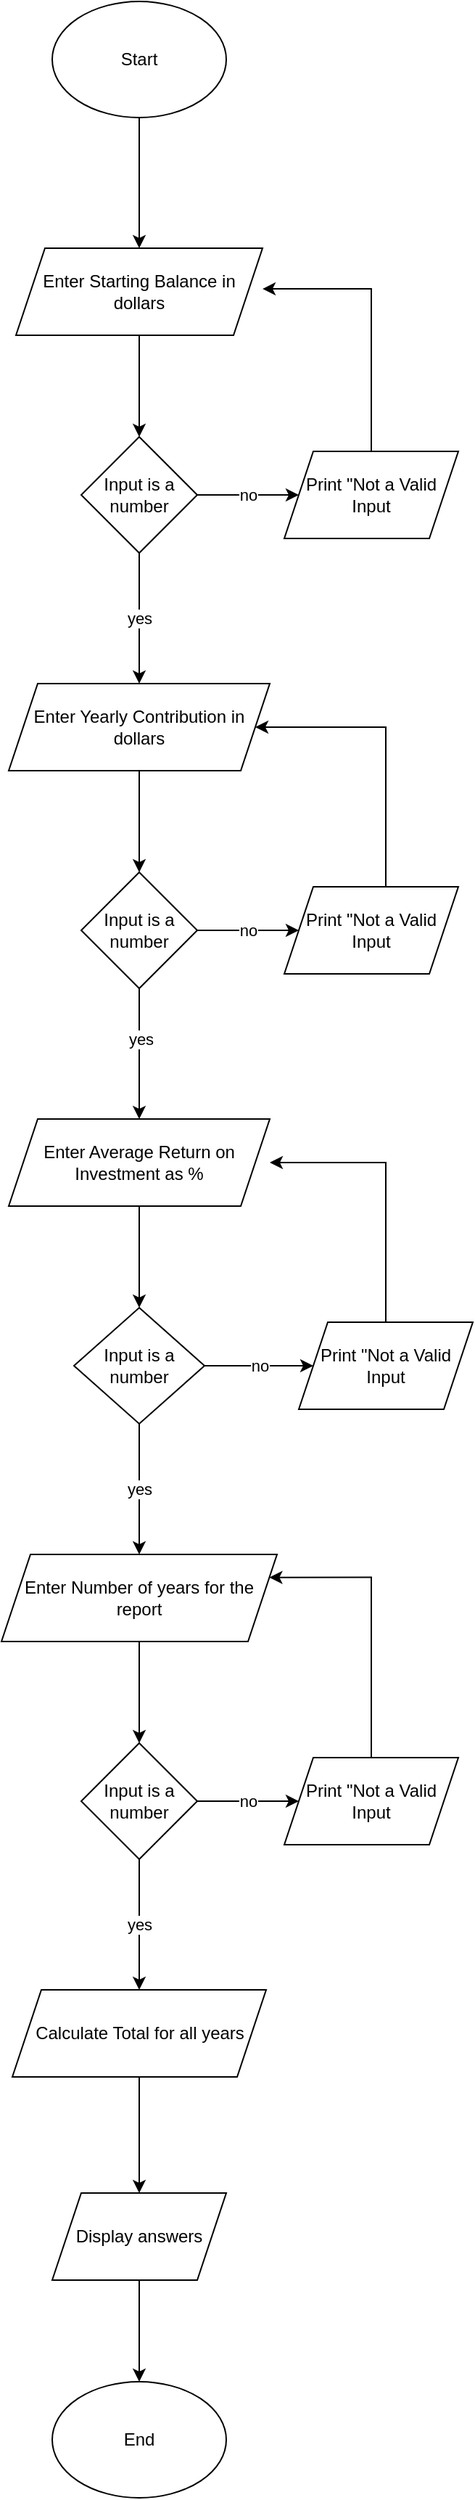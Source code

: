 <mxfile version="13.7.3" type="github">
  <diagram id="ww8oA32lZx4_oMnoj7u3" name="Page-1">
    <mxGraphModel dx="782" dy="475" grid="1" gridSize="10" guides="1" tooltips="1" connect="1" arrows="1" fold="1" page="1" pageScale="1" pageWidth="850" pageHeight="1100" math="0" shadow="0">
      <root>
        <mxCell id="0" />
        <mxCell id="1" parent="0" />
        <mxCell id="jBAg-kV6ZiIzho9F9cjQ-3" value="" style="edgeStyle=orthogonalEdgeStyle;rounded=0;orthogonalLoop=1;jettySize=auto;html=1;" edge="1" parent="1" source="jBAg-kV6ZiIzho9F9cjQ-1" target="jBAg-kV6ZiIzho9F9cjQ-2">
          <mxGeometry relative="1" as="geometry">
            <Array as="points">
              <mxPoint x="210" y="200" />
              <mxPoint x="210" y="200" />
            </Array>
          </mxGeometry>
        </mxCell>
        <mxCell id="jBAg-kV6ZiIzho9F9cjQ-1" value="Start" style="ellipse;whiteSpace=wrap;html=1;" vertex="1" parent="1">
          <mxGeometry x="150" y="50" width="120" height="80" as="geometry" />
        </mxCell>
        <mxCell id="jBAg-kV6ZiIzho9F9cjQ-5" value="" style="edgeStyle=orthogonalEdgeStyle;rounded=0;orthogonalLoop=1;jettySize=auto;html=1;" edge="1" parent="1" source="jBAg-kV6ZiIzho9F9cjQ-2" target="jBAg-kV6ZiIzho9F9cjQ-4">
          <mxGeometry relative="1" as="geometry" />
        </mxCell>
        <mxCell id="jBAg-kV6ZiIzho9F9cjQ-2" value="Enter Starting Balance in dollars" style="shape=parallelogram;perimeter=parallelogramPerimeter;whiteSpace=wrap;html=1;fixedSize=1;" vertex="1" parent="1">
          <mxGeometry x="125" y="220" width="170" height="60" as="geometry" />
        </mxCell>
        <mxCell id="jBAg-kV6ZiIzho9F9cjQ-7" value="no" style="edgeStyle=orthogonalEdgeStyle;rounded=0;orthogonalLoop=1;jettySize=auto;html=1;" edge="1" parent="1" source="jBAg-kV6ZiIzho9F9cjQ-4" target="jBAg-kV6ZiIzho9F9cjQ-6">
          <mxGeometry relative="1" as="geometry" />
        </mxCell>
        <mxCell id="jBAg-kV6ZiIzho9F9cjQ-10" value="yes" style="edgeStyle=orthogonalEdgeStyle;rounded=0;orthogonalLoop=1;jettySize=auto;html=1;" edge="1" parent="1" source="jBAg-kV6ZiIzho9F9cjQ-4" target="jBAg-kV6ZiIzho9F9cjQ-9">
          <mxGeometry relative="1" as="geometry" />
        </mxCell>
        <mxCell id="jBAg-kV6ZiIzho9F9cjQ-4" value="Input is a number" style="rhombus;whiteSpace=wrap;html=1;" vertex="1" parent="1">
          <mxGeometry x="170" y="350" width="80" height="80" as="geometry" />
        </mxCell>
        <mxCell id="jBAg-kV6ZiIzho9F9cjQ-8" style="edgeStyle=orthogonalEdgeStyle;rounded=0;orthogonalLoop=1;jettySize=auto;html=1;exitX=0.5;exitY=0;exitDx=0;exitDy=0;entryX=1;entryY=0.467;entryDx=0;entryDy=0;entryPerimeter=0;" edge="1" parent="1" source="jBAg-kV6ZiIzho9F9cjQ-6" target="jBAg-kV6ZiIzho9F9cjQ-2">
          <mxGeometry relative="1" as="geometry" />
        </mxCell>
        <mxCell id="jBAg-kV6ZiIzho9F9cjQ-6" value="Print &quot;Not a Valid Input" style="shape=parallelogram;perimeter=parallelogramPerimeter;whiteSpace=wrap;html=1;fixedSize=1;" vertex="1" parent="1">
          <mxGeometry x="310" y="360" width="120" height="60" as="geometry" />
        </mxCell>
        <mxCell id="jBAg-kV6ZiIzho9F9cjQ-12" value="" style="edgeStyle=orthogonalEdgeStyle;rounded=0;orthogonalLoop=1;jettySize=auto;html=1;" edge="1" parent="1" source="jBAg-kV6ZiIzho9F9cjQ-9" target="jBAg-kV6ZiIzho9F9cjQ-11">
          <mxGeometry relative="1" as="geometry" />
        </mxCell>
        <mxCell id="jBAg-kV6ZiIzho9F9cjQ-9" value="Enter Yearly Contribution in dollars" style="shape=parallelogram;perimeter=parallelogramPerimeter;whiteSpace=wrap;html=1;fixedSize=1;" vertex="1" parent="1">
          <mxGeometry x="120" y="520" width="180" height="60" as="geometry" />
        </mxCell>
        <mxCell id="jBAg-kV6ZiIzho9F9cjQ-14" value="no" style="edgeStyle=orthogonalEdgeStyle;rounded=0;orthogonalLoop=1;jettySize=auto;html=1;" edge="1" parent="1" source="jBAg-kV6ZiIzho9F9cjQ-11" target="jBAg-kV6ZiIzho9F9cjQ-13">
          <mxGeometry relative="1" as="geometry" />
        </mxCell>
        <mxCell id="jBAg-kV6ZiIzho9F9cjQ-16" value="" style="edgeStyle=orthogonalEdgeStyle;rounded=0;orthogonalLoop=1;jettySize=auto;html=1;" edge="1" parent="1" source="jBAg-kV6ZiIzho9F9cjQ-11" target="jBAg-kV6ZiIzho9F9cjQ-15">
          <mxGeometry relative="1" as="geometry" />
        </mxCell>
        <mxCell id="jBAg-kV6ZiIzho9F9cjQ-17" value="yes" style="edgeLabel;html=1;align=center;verticalAlign=middle;resizable=0;points=[];" vertex="1" connectable="0" parent="jBAg-kV6ZiIzho9F9cjQ-16">
          <mxGeometry x="-0.23" y="1" relative="1" as="geometry">
            <mxPoint as="offset" />
          </mxGeometry>
        </mxCell>
        <mxCell id="jBAg-kV6ZiIzho9F9cjQ-11" value="Input is a number" style="rhombus;whiteSpace=wrap;html=1;" vertex="1" parent="1">
          <mxGeometry x="170" y="650" width="80" height="80" as="geometry" />
        </mxCell>
        <mxCell id="jBAg-kV6ZiIzho9F9cjQ-18" style="edgeStyle=orthogonalEdgeStyle;rounded=0;orthogonalLoop=1;jettySize=auto;html=1;exitX=0.5;exitY=0;exitDx=0;exitDy=0;entryX=1;entryY=0.5;entryDx=0;entryDy=0;" edge="1" parent="1" source="jBAg-kV6ZiIzho9F9cjQ-13" target="jBAg-kV6ZiIzho9F9cjQ-9">
          <mxGeometry relative="1" as="geometry">
            <mxPoint x="330" y="542" as="targetPoint" />
            <Array as="points">
              <mxPoint x="380" y="660" />
              <mxPoint x="380" y="550" />
            </Array>
          </mxGeometry>
        </mxCell>
        <mxCell id="jBAg-kV6ZiIzho9F9cjQ-13" value="Print &quot;Not a Valid Input" style="shape=parallelogram;perimeter=parallelogramPerimeter;whiteSpace=wrap;html=1;fixedSize=1;" vertex="1" parent="1">
          <mxGeometry x="310" y="660" width="120" height="60" as="geometry" />
        </mxCell>
        <mxCell id="jBAg-kV6ZiIzho9F9cjQ-20" value="" style="edgeStyle=orthogonalEdgeStyle;rounded=0;orthogonalLoop=1;jettySize=auto;html=1;" edge="1" parent="1" source="jBAg-kV6ZiIzho9F9cjQ-15" target="jBAg-kV6ZiIzho9F9cjQ-19">
          <mxGeometry relative="1" as="geometry" />
        </mxCell>
        <mxCell id="jBAg-kV6ZiIzho9F9cjQ-15" value="Enter Average Return on Investment as %" style="shape=parallelogram;perimeter=parallelogramPerimeter;whiteSpace=wrap;html=1;fixedSize=1;" vertex="1" parent="1">
          <mxGeometry x="120" y="820" width="180" height="60" as="geometry" />
        </mxCell>
        <mxCell id="jBAg-kV6ZiIzho9F9cjQ-22" value="no" style="edgeStyle=orthogonalEdgeStyle;rounded=0;orthogonalLoop=1;jettySize=auto;html=1;" edge="1" parent="1" source="jBAg-kV6ZiIzho9F9cjQ-19" target="jBAg-kV6ZiIzho9F9cjQ-21">
          <mxGeometry relative="1" as="geometry" />
        </mxCell>
        <mxCell id="jBAg-kV6ZiIzho9F9cjQ-24" value="yes" style="edgeStyle=orthogonalEdgeStyle;rounded=0;orthogonalLoop=1;jettySize=auto;html=1;" edge="1" parent="1" source="jBAg-kV6ZiIzho9F9cjQ-19" target="jBAg-kV6ZiIzho9F9cjQ-23">
          <mxGeometry relative="1" as="geometry" />
        </mxCell>
        <mxCell id="jBAg-kV6ZiIzho9F9cjQ-19" value="Input is a number" style="rhombus;whiteSpace=wrap;html=1;" vertex="1" parent="1">
          <mxGeometry x="165" y="950" width="90" height="80" as="geometry" />
        </mxCell>
        <mxCell id="jBAg-kV6ZiIzho9F9cjQ-25" style="edgeStyle=orthogonalEdgeStyle;rounded=0;orthogonalLoop=1;jettySize=auto;html=1;exitX=0.5;exitY=0;exitDx=0;exitDy=0;entryX=1;entryY=0.5;entryDx=0;entryDy=0;entryPerimeter=0;" edge="1" parent="1" source="jBAg-kV6ZiIzho9F9cjQ-21" target="jBAg-kV6ZiIzho9F9cjQ-15">
          <mxGeometry relative="1" as="geometry" />
        </mxCell>
        <mxCell id="jBAg-kV6ZiIzho9F9cjQ-21" value="Print &quot;Not a Valid Input" style="shape=parallelogram;perimeter=parallelogramPerimeter;whiteSpace=wrap;html=1;fixedSize=1;" vertex="1" parent="1">
          <mxGeometry x="320" y="960" width="120" height="60" as="geometry" />
        </mxCell>
        <mxCell id="jBAg-kV6ZiIzho9F9cjQ-27" value="" style="edgeStyle=orthogonalEdgeStyle;rounded=0;orthogonalLoop=1;jettySize=auto;html=1;" edge="1" parent="1" source="jBAg-kV6ZiIzho9F9cjQ-23" target="jBAg-kV6ZiIzho9F9cjQ-26">
          <mxGeometry relative="1" as="geometry" />
        </mxCell>
        <mxCell id="jBAg-kV6ZiIzho9F9cjQ-23" value="Enter Number of years for the report" style="shape=parallelogram;perimeter=parallelogramPerimeter;whiteSpace=wrap;html=1;fixedSize=1;" vertex="1" parent="1">
          <mxGeometry x="115" y="1120" width="190" height="60" as="geometry" />
        </mxCell>
        <mxCell id="jBAg-kV6ZiIzho9F9cjQ-29" value="no" style="edgeStyle=orthogonalEdgeStyle;rounded=0;orthogonalLoop=1;jettySize=auto;html=1;" edge="1" parent="1" source="jBAg-kV6ZiIzho9F9cjQ-26" target="jBAg-kV6ZiIzho9F9cjQ-28">
          <mxGeometry relative="1" as="geometry" />
        </mxCell>
        <mxCell id="jBAg-kV6ZiIzho9F9cjQ-31" value="yes" style="edgeStyle=orthogonalEdgeStyle;rounded=0;orthogonalLoop=1;jettySize=auto;html=1;" edge="1" parent="1" source="jBAg-kV6ZiIzho9F9cjQ-26" target="jBAg-kV6ZiIzho9F9cjQ-30">
          <mxGeometry relative="1" as="geometry" />
        </mxCell>
        <mxCell id="jBAg-kV6ZiIzho9F9cjQ-26" value="Input is a number" style="rhombus;whiteSpace=wrap;html=1;" vertex="1" parent="1">
          <mxGeometry x="170" y="1250" width="80" height="80" as="geometry" />
        </mxCell>
        <mxCell id="jBAg-kV6ZiIzho9F9cjQ-32" style="edgeStyle=orthogonalEdgeStyle;rounded=0;orthogonalLoop=1;jettySize=auto;html=1;exitX=0.5;exitY=0;exitDx=0;exitDy=0;entryX=1;entryY=0.25;entryDx=0;entryDy=0;" edge="1" parent="1" source="jBAg-kV6ZiIzho9F9cjQ-28" target="jBAg-kV6ZiIzho9F9cjQ-23">
          <mxGeometry relative="1" as="geometry">
            <Array as="points">
              <mxPoint x="370" y="1136" />
            </Array>
          </mxGeometry>
        </mxCell>
        <mxCell id="jBAg-kV6ZiIzho9F9cjQ-28" value="Print &quot;Not a Valid Input" style="shape=parallelogram;perimeter=parallelogramPerimeter;whiteSpace=wrap;html=1;fixedSize=1;" vertex="1" parent="1">
          <mxGeometry x="310" y="1260" width="120" height="60" as="geometry" />
        </mxCell>
        <mxCell id="jBAg-kV6ZiIzho9F9cjQ-34" value="" style="edgeStyle=orthogonalEdgeStyle;rounded=0;orthogonalLoop=1;jettySize=auto;html=1;" edge="1" parent="1" source="jBAg-kV6ZiIzho9F9cjQ-30" target="jBAg-kV6ZiIzho9F9cjQ-33">
          <mxGeometry relative="1" as="geometry" />
        </mxCell>
        <mxCell id="jBAg-kV6ZiIzho9F9cjQ-30" value="Calculate Total for all years" style="shape=parallelogram;perimeter=parallelogramPerimeter;whiteSpace=wrap;html=1;fixedSize=1;" vertex="1" parent="1">
          <mxGeometry x="122.5" y="1420" width="175" height="60" as="geometry" />
        </mxCell>
        <mxCell id="jBAg-kV6ZiIzho9F9cjQ-36" value="" style="edgeStyle=orthogonalEdgeStyle;rounded=0;orthogonalLoop=1;jettySize=auto;html=1;" edge="1" parent="1" source="jBAg-kV6ZiIzho9F9cjQ-33" target="jBAg-kV6ZiIzho9F9cjQ-35">
          <mxGeometry relative="1" as="geometry" />
        </mxCell>
        <mxCell id="jBAg-kV6ZiIzho9F9cjQ-33" value="Display answers" style="shape=parallelogram;perimeter=parallelogramPerimeter;whiteSpace=wrap;html=1;fixedSize=1;" vertex="1" parent="1">
          <mxGeometry x="150" y="1560" width="120" height="60" as="geometry" />
        </mxCell>
        <mxCell id="jBAg-kV6ZiIzho9F9cjQ-35" value="End" style="ellipse;whiteSpace=wrap;html=1;" vertex="1" parent="1">
          <mxGeometry x="150" y="1690" width="120" height="80" as="geometry" />
        </mxCell>
      </root>
    </mxGraphModel>
  </diagram>
</mxfile>
